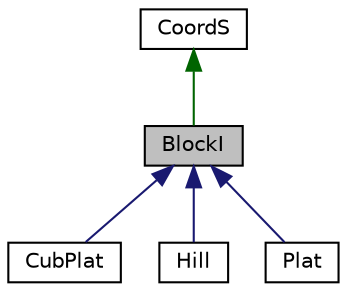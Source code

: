 digraph "BlockI"
{
 // LATEX_PDF_SIZE
  edge [fontname="Helvetica",fontsize="10",labelfontname="Helvetica",labelfontsize="10"];
  node [fontname="Helvetica",fontsize="10",shape=record];
  Node1 [label="BlockI",height=0.2,width=0.4,color="black", fillcolor="grey75", style="filled", fontcolor="black",tooltip="Modeluje pojęcie klasy BlockI."];
  Node2 -> Node1 [dir="back",color="darkgreen",fontsize="10",style="solid",fontname="Helvetica"];
  Node2 [label="CoordS",height=0.2,width=0.4,color="black", fillcolor="white", style="filled",URL="$class_coord_s.html",tooltip="Modeluje pojęcie klasy CoordS."];
  Node1 -> Node3 [dir="back",color="midnightblue",fontsize="10",style="solid",fontname="Helvetica"];
  Node3 [label="CubPlat",height=0.2,width=0.4,color="black", fillcolor="white", style="filled",URL="$class_cub_plat.html",tooltip="Modeluje pojęcie obiektu klasy CubPlat."];
  Node1 -> Node4 [dir="back",color="midnightblue",fontsize="10",style="solid",fontname="Helvetica"];
  Node4 [label="Hill",height=0.2,width=0.4,color="black", fillcolor="white", style="filled",URL="$class_hill.html",tooltip="Modeluje pojęcie obiektu Hill - wzgorze będącego przeszkodą Tworzy obiekt złożony z losowej liczby wi..."];
  Node1 -> Node5 [dir="back",color="midnightblue",fontsize="10",style="solid",fontname="Helvetica"];
  Node5 [label="Plat",height=0.2,width=0.4,color="black", fillcolor="white", style="filled",URL="$class_plat.html",tooltip="Modeluje pojęcie płaskowyżu jako obiektu będącego przeszkodą Tworzy obiekt złożony z losowej liczby w..."];
}
